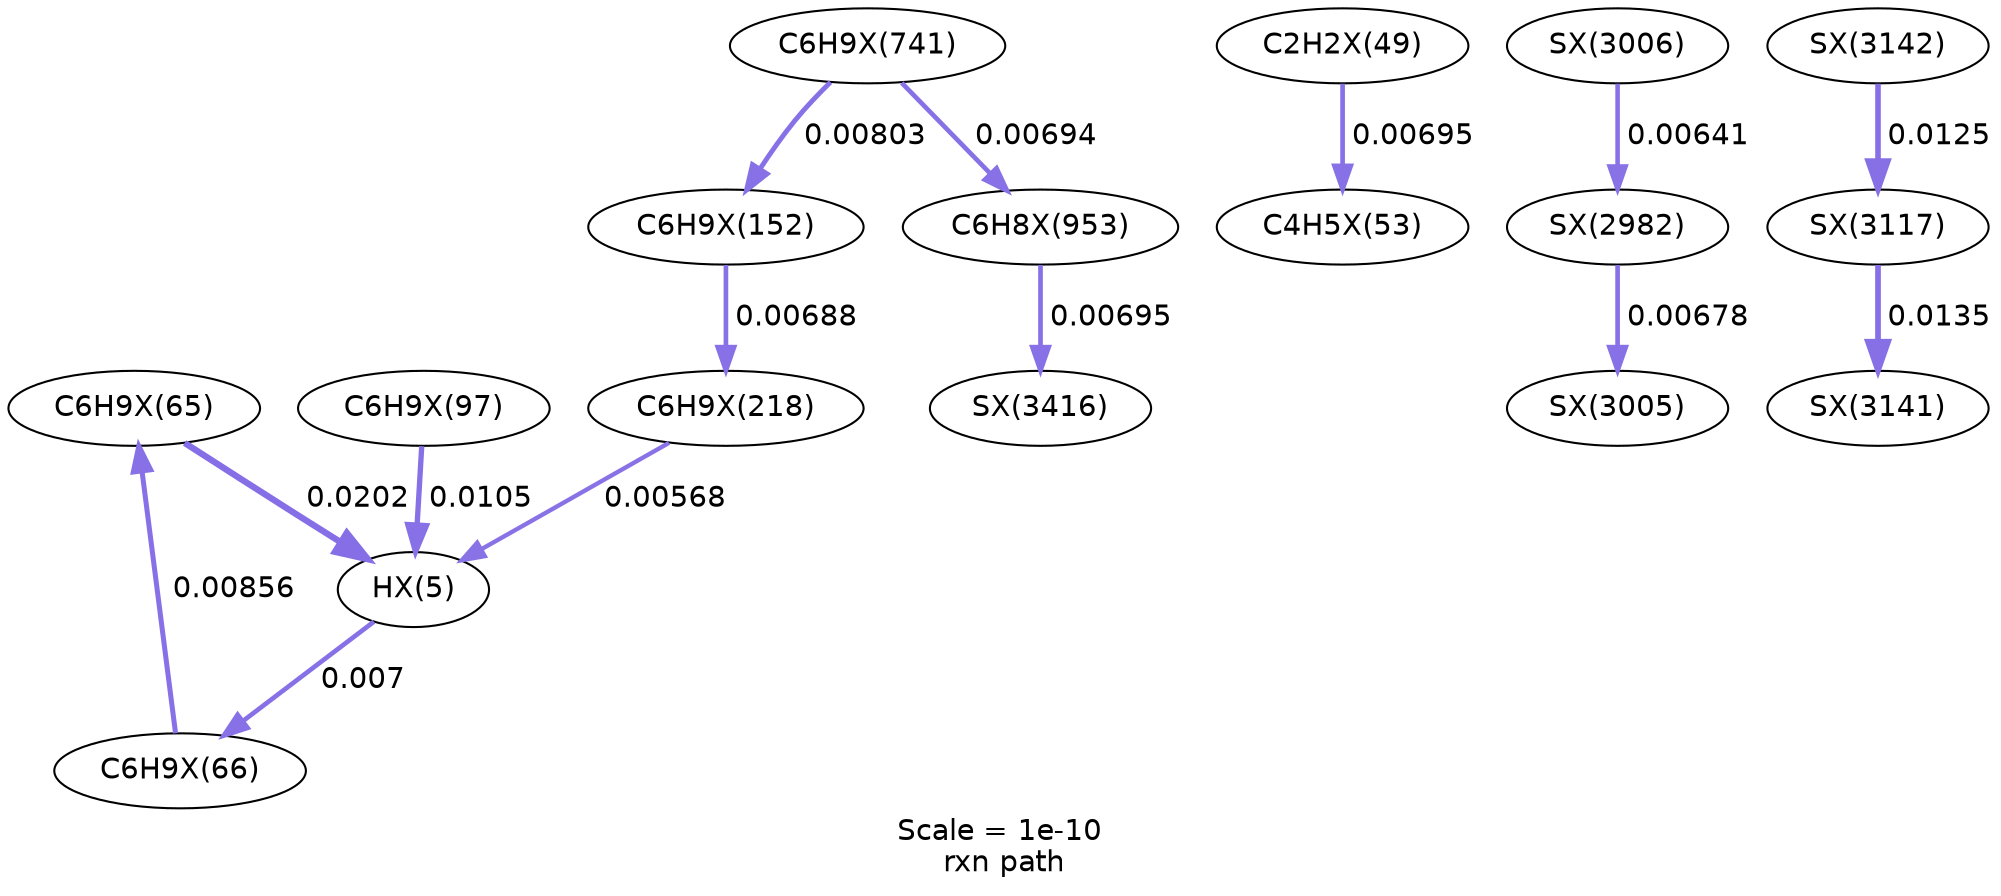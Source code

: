 digraph reaction_paths {
center=1;
s67 -> s57[fontname="Helvetica", style="setlinewidth(3.06)", arrowsize=1.53, color="0.7, 0.52, 0.9"
, label=" 0.0202"];
s72 -> s57[fontname="Helvetica", style="setlinewidth(2.56)", arrowsize=1.28, color="0.7, 0.511, 0.9"
, label=" 0.0105"];
s79 -> s57[fontname="Helvetica", style="setlinewidth(2.1)", arrowsize=1.05, color="0.7, 0.506, 0.9"
, label=" 0.00568"];
s57 -> s68[fontname="Helvetica", style="setlinewidth(2.25)", arrowsize=1.13, color="0.7, 0.507, 0.9"
, label=" 0.007"];
s64 -> s65[fontname="Helvetica", style="setlinewidth(2.25)", arrowsize=1.12, color="0.7, 0.507, 0.9"
, label=" 0.00695"];
s68 -> s67[fontname="Helvetica", style="setlinewidth(2.41)", arrowsize=1.2, color="0.7, 0.509, 0.9"
, label=" 0.00856"];
s76 -> s79[fontname="Helvetica", style="setlinewidth(2.24)", arrowsize=1.12, color="0.7, 0.507, 0.9"
, label=" 0.00688"];
s100 -> s76[fontname="Helvetica", style="setlinewidth(2.36)", arrowsize=1.18, color="0.7, 0.508, 0.9"
, label=" 0.00803"];
s100 -> s113[fontname="Helvetica", style="setlinewidth(2.25)", arrowsize=1.12, color="0.7, 0.507, 0.9"
, label=" 0.00694"];
s214 -> s212[fontname="Helvetica", style="setlinewidth(2.19)", arrowsize=1.09, color="0.7, 0.506, 0.9"
, label=" 0.00641"];
s212 -> s213[fontname="Helvetica", style="setlinewidth(2.23)", arrowsize=1.12, color="0.7, 0.507, 0.9"
, label=" 0.00678"];
s221 -> s219[fontname="Helvetica", style="setlinewidth(2.69)", arrowsize=1.35, color="0.7, 0.513, 0.9"
, label=" 0.0125"];
s219 -> s220[fontname="Helvetica", style="setlinewidth(2.75)", arrowsize=1.38, color="0.7, 0.514, 0.9"
, label=" 0.0135"];
s113 -> s230[fontname="Helvetica", style="setlinewidth(2.25)", arrowsize=1.12, color="0.7, 0.507, 0.9"
, label=" 0.00695"];
s57 [ fontname="Helvetica", label="HX(5)"];
s64 [ fontname="Helvetica", label="C2H2X(49)"];
s65 [ fontname="Helvetica", label="C4H5X(53)"];
s67 [ fontname="Helvetica", label="C6H9X(65)"];
s68 [ fontname="Helvetica", label="C6H9X(66)"];
s72 [ fontname="Helvetica", label="C6H9X(97)"];
s76 [ fontname="Helvetica", label="C6H9X(152)"];
s79 [ fontname="Helvetica", label="C6H9X(218)"];
s100 [ fontname="Helvetica", label="C6H9X(741)"];
s113 [ fontname="Helvetica", label="C6H8X(953)"];
s212 [ fontname="Helvetica", label="SX(2982)"];
s213 [ fontname="Helvetica", label="SX(3005)"];
s214 [ fontname="Helvetica", label="SX(3006)"];
s219 [ fontname="Helvetica", label="SX(3117)"];
s220 [ fontname="Helvetica", label="SX(3141)"];
s221 [ fontname="Helvetica", label="SX(3142)"];
s230 [ fontname="Helvetica", label="SX(3416)"];
 label = "Scale = 1e-10\l rxn path";
 fontname = "Helvetica";
}
